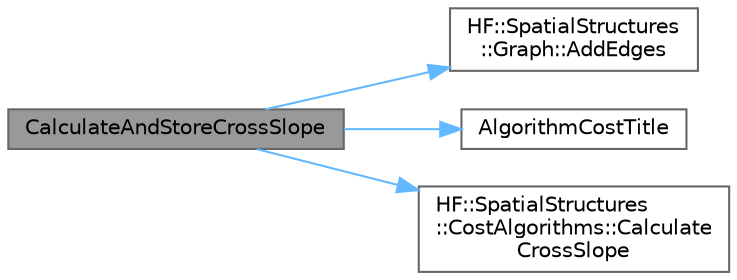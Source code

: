 digraph "CalculateAndStoreCrossSlope"
{
 // LATEX_PDF_SIZE
  bgcolor="transparent";
  edge [fontname=Helvetica,fontsize=10,labelfontname=Helvetica,labelfontsize=10];
  node [fontname=Helvetica,fontsize=10,shape=box,height=0.2,width=0.4];
  rankdir="LR";
  Node1 [label="CalculateAndStoreCrossSlope",height=0.2,width=0.4,color="gray40", fillcolor="grey60", style="filled", fontcolor="black",tooltip="Calculates cross slope for all subgraphs in *g."];
  Node1 -> Node2 [color="steelblue1",style="solid"];
  Node2 [label="HF::SpatialStructures\l::Graph::AddEdges",height=0.2,width=0.4,color="grey40", fillcolor="white", style="filled",URL="$a01551.html#a6f04c5320d4bf88120f8c5e31b0fb02a",tooltip="Add multiple edges to the graph."];
  Node1 -> Node3 [color="steelblue1",style="solid"];
  Node3 [label="AlgorithmCostTitle",height=0.2,width=0.4,color="grey40", fillcolor="white", style="filled",URL="$a00437.html#a047beaeb65d7842c75f024915219177e",tooltip="Get the cost algorithm title (as std::string) from the COST_ALG_KEY enum member."];
  Node1 -> Node4 [color="steelblue1",style="solid"];
  Node4 [label="HF::SpatialStructures\l::CostAlgorithms::Calculate\lCrossSlope",height=0.2,width=0.4,color="grey40", fillcolor="white", style="filled",URL="$a00475.html#a51b88e596c3b5f68b7abbcbc91e30bdf",tooltip=" "];
}
